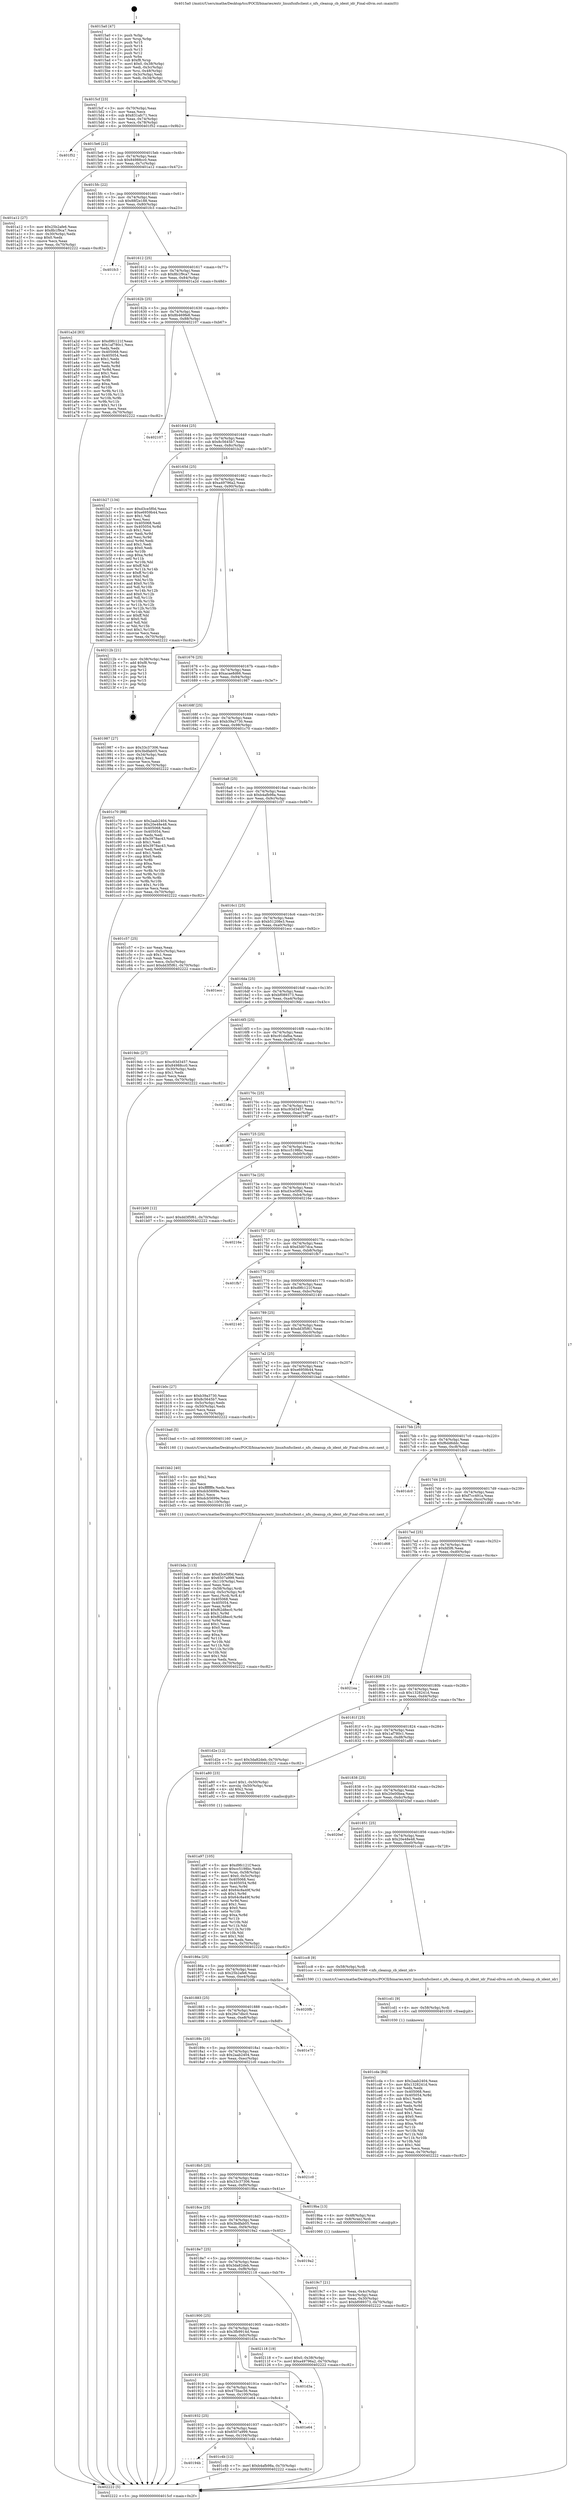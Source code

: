 digraph "0x4015a0" {
  label = "0x4015a0 (/mnt/c/Users/mathe/Desktop/tcc/POCII/binaries/extr_linuxfsnfsclient.c_nfs_cleanup_cb_ident_idr_Final-ollvm.out::main(0))"
  labelloc = "t"
  node[shape=record]

  Entry [label="",width=0.3,height=0.3,shape=circle,fillcolor=black,style=filled]
  "0x4015cf" [label="{
     0x4015cf [23]\l
     | [instrs]\l
     &nbsp;&nbsp;0x4015cf \<+3\>: mov -0x70(%rbp),%eax\l
     &nbsp;&nbsp;0x4015d2 \<+2\>: mov %eax,%ecx\l
     &nbsp;&nbsp;0x4015d4 \<+6\>: sub $0x831afc71,%ecx\l
     &nbsp;&nbsp;0x4015da \<+3\>: mov %eax,-0x74(%rbp)\l
     &nbsp;&nbsp;0x4015dd \<+3\>: mov %ecx,-0x78(%rbp)\l
     &nbsp;&nbsp;0x4015e0 \<+6\>: je 0000000000401f52 \<main+0x9b2\>\l
  }"]
  "0x401f52" [label="{
     0x401f52\l
  }", style=dashed]
  "0x4015e6" [label="{
     0x4015e6 [22]\l
     | [instrs]\l
     &nbsp;&nbsp;0x4015e6 \<+5\>: jmp 00000000004015eb \<main+0x4b\>\l
     &nbsp;&nbsp;0x4015eb \<+3\>: mov -0x74(%rbp),%eax\l
     &nbsp;&nbsp;0x4015ee \<+5\>: sub $0x84988cc0,%eax\l
     &nbsp;&nbsp;0x4015f3 \<+3\>: mov %eax,-0x7c(%rbp)\l
     &nbsp;&nbsp;0x4015f6 \<+6\>: je 0000000000401a12 \<main+0x472\>\l
  }"]
  Exit [label="",width=0.3,height=0.3,shape=circle,fillcolor=black,style=filled,peripheries=2]
  "0x401a12" [label="{
     0x401a12 [27]\l
     | [instrs]\l
     &nbsp;&nbsp;0x401a12 \<+5\>: mov $0x25b2afe6,%eax\l
     &nbsp;&nbsp;0x401a17 \<+5\>: mov $0x8b1f9ca7,%ecx\l
     &nbsp;&nbsp;0x401a1c \<+3\>: mov -0x30(%rbp),%edx\l
     &nbsp;&nbsp;0x401a1f \<+3\>: cmp $0x0,%edx\l
     &nbsp;&nbsp;0x401a22 \<+3\>: cmove %ecx,%eax\l
     &nbsp;&nbsp;0x401a25 \<+3\>: mov %eax,-0x70(%rbp)\l
     &nbsp;&nbsp;0x401a28 \<+5\>: jmp 0000000000402222 \<main+0xc82\>\l
  }"]
  "0x4015fc" [label="{
     0x4015fc [22]\l
     | [instrs]\l
     &nbsp;&nbsp;0x4015fc \<+5\>: jmp 0000000000401601 \<main+0x61\>\l
     &nbsp;&nbsp;0x401601 \<+3\>: mov -0x74(%rbp),%eax\l
     &nbsp;&nbsp;0x401604 \<+5\>: sub $0x88f2e188,%eax\l
     &nbsp;&nbsp;0x401609 \<+3\>: mov %eax,-0x80(%rbp)\l
     &nbsp;&nbsp;0x40160c \<+6\>: je 0000000000401fc3 \<main+0xa23\>\l
  }"]
  "0x401cda" [label="{
     0x401cda [84]\l
     | [instrs]\l
     &nbsp;&nbsp;0x401cda \<+5\>: mov $0x2aab2404,%eax\l
     &nbsp;&nbsp;0x401cdf \<+5\>: mov $0x1328241d,%ecx\l
     &nbsp;&nbsp;0x401ce4 \<+2\>: xor %edx,%edx\l
     &nbsp;&nbsp;0x401ce6 \<+7\>: mov 0x405068,%esi\l
     &nbsp;&nbsp;0x401ced \<+8\>: mov 0x405054,%r8d\l
     &nbsp;&nbsp;0x401cf5 \<+3\>: sub $0x1,%edx\l
     &nbsp;&nbsp;0x401cf8 \<+3\>: mov %esi,%r9d\l
     &nbsp;&nbsp;0x401cfb \<+3\>: add %edx,%r9d\l
     &nbsp;&nbsp;0x401cfe \<+4\>: imul %r9d,%esi\l
     &nbsp;&nbsp;0x401d02 \<+3\>: and $0x1,%esi\l
     &nbsp;&nbsp;0x401d05 \<+3\>: cmp $0x0,%esi\l
     &nbsp;&nbsp;0x401d08 \<+4\>: sete %r10b\l
     &nbsp;&nbsp;0x401d0c \<+4\>: cmp $0xa,%r8d\l
     &nbsp;&nbsp;0x401d10 \<+4\>: setl %r11b\l
     &nbsp;&nbsp;0x401d14 \<+3\>: mov %r10b,%bl\l
     &nbsp;&nbsp;0x401d17 \<+3\>: and %r11b,%bl\l
     &nbsp;&nbsp;0x401d1a \<+3\>: xor %r11b,%r10b\l
     &nbsp;&nbsp;0x401d1d \<+3\>: or %r10b,%bl\l
     &nbsp;&nbsp;0x401d20 \<+3\>: test $0x1,%bl\l
     &nbsp;&nbsp;0x401d23 \<+3\>: cmovne %ecx,%eax\l
     &nbsp;&nbsp;0x401d26 \<+3\>: mov %eax,-0x70(%rbp)\l
     &nbsp;&nbsp;0x401d29 \<+5\>: jmp 0000000000402222 \<main+0xc82\>\l
  }"]
  "0x401fc3" [label="{
     0x401fc3\l
  }", style=dashed]
  "0x401612" [label="{
     0x401612 [25]\l
     | [instrs]\l
     &nbsp;&nbsp;0x401612 \<+5\>: jmp 0000000000401617 \<main+0x77\>\l
     &nbsp;&nbsp;0x401617 \<+3\>: mov -0x74(%rbp),%eax\l
     &nbsp;&nbsp;0x40161a \<+5\>: sub $0x8b1f9ca7,%eax\l
     &nbsp;&nbsp;0x40161f \<+6\>: mov %eax,-0x84(%rbp)\l
     &nbsp;&nbsp;0x401625 \<+6\>: je 0000000000401a2d \<main+0x48d\>\l
  }"]
  "0x401cd1" [label="{
     0x401cd1 [9]\l
     | [instrs]\l
     &nbsp;&nbsp;0x401cd1 \<+4\>: mov -0x58(%rbp),%rdi\l
     &nbsp;&nbsp;0x401cd5 \<+5\>: call 0000000000401030 \<free@plt\>\l
     | [calls]\l
     &nbsp;&nbsp;0x401030 \{1\} (unknown)\l
  }"]
  "0x401a2d" [label="{
     0x401a2d [83]\l
     | [instrs]\l
     &nbsp;&nbsp;0x401a2d \<+5\>: mov $0xd9fc121f,%eax\l
     &nbsp;&nbsp;0x401a32 \<+5\>: mov $0x1af780c1,%ecx\l
     &nbsp;&nbsp;0x401a37 \<+2\>: xor %edx,%edx\l
     &nbsp;&nbsp;0x401a39 \<+7\>: mov 0x405068,%esi\l
     &nbsp;&nbsp;0x401a40 \<+7\>: mov 0x405054,%edi\l
     &nbsp;&nbsp;0x401a47 \<+3\>: sub $0x1,%edx\l
     &nbsp;&nbsp;0x401a4a \<+3\>: mov %esi,%r8d\l
     &nbsp;&nbsp;0x401a4d \<+3\>: add %edx,%r8d\l
     &nbsp;&nbsp;0x401a50 \<+4\>: imul %r8d,%esi\l
     &nbsp;&nbsp;0x401a54 \<+3\>: and $0x1,%esi\l
     &nbsp;&nbsp;0x401a57 \<+3\>: cmp $0x0,%esi\l
     &nbsp;&nbsp;0x401a5a \<+4\>: sete %r9b\l
     &nbsp;&nbsp;0x401a5e \<+3\>: cmp $0xa,%edi\l
     &nbsp;&nbsp;0x401a61 \<+4\>: setl %r10b\l
     &nbsp;&nbsp;0x401a65 \<+3\>: mov %r9b,%r11b\l
     &nbsp;&nbsp;0x401a68 \<+3\>: and %r10b,%r11b\l
     &nbsp;&nbsp;0x401a6b \<+3\>: xor %r10b,%r9b\l
     &nbsp;&nbsp;0x401a6e \<+3\>: or %r9b,%r11b\l
     &nbsp;&nbsp;0x401a71 \<+4\>: test $0x1,%r11b\l
     &nbsp;&nbsp;0x401a75 \<+3\>: cmovne %ecx,%eax\l
     &nbsp;&nbsp;0x401a78 \<+3\>: mov %eax,-0x70(%rbp)\l
     &nbsp;&nbsp;0x401a7b \<+5\>: jmp 0000000000402222 \<main+0xc82\>\l
  }"]
  "0x40162b" [label="{
     0x40162b [25]\l
     | [instrs]\l
     &nbsp;&nbsp;0x40162b \<+5\>: jmp 0000000000401630 \<main+0x90\>\l
     &nbsp;&nbsp;0x401630 \<+3\>: mov -0x74(%rbp),%eax\l
     &nbsp;&nbsp;0x401633 \<+5\>: sub $0x8b469fe8,%eax\l
     &nbsp;&nbsp;0x401638 \<+6\>: mov %eax,-0x88(%rbp)\l
     &nbsp;&nbsp;0x40163e \<+6\>: je 0000000000402107 \<main+0xb67\>\l
  }"]
  "0x40194b" [label="{
     0x40194b\l
  }", style=dashed]
  "0x402107" [label="{
     0x402107\l
  }", style=dashed]
  "0x401644" [label="{
     0x401644 [25]\l
     | [instrs]\l
     &nbsp;&nbsp;0x401644 \<+5\>: jmp 0000000000401649 \<main+0xa9\>\l
     &nbsp;&nbsp;0x401649 \<+3\>: mov -0x74(%rbp),%eax\l
     &nbsp;&nbsp;0x40164c \<+5\>: sub $0x8c5645b7,%eax\l
     &nbsp;&nbsp;0x401651 \<+6\>: mov %eax,-0x8c(%rbp)\l
     &nbsp;&nbsp;0x401657 \<+6\>: je 0000000000401b27 \<main+0x587\>\l
  }"]
  "0x401c4b" [label="{
     0x401c4b [12]\l
     | [instrs]\l
     &nbsp;&nbsp;0x401c4b \<+7\>: movl $0xb4afb98a,-0x70(%rbp)\l
     &nbsp;&nbsp;0x401c52 \<+5\>: jmp 0000000000402222 \<main+0xc82\>\l
  }"]
  "0x401b27" [label="{
     0x401b27 [134]\l
     | [instrs]\l
     &nbsp;&nbsp;0x401b27 \<+5\>: mov $0xd3ce5f0d,%eax\l
     &nbsp;&nbsp;0x401b2c \<+5\>: mov $0xe6959b44,%ecx\l
     &nbsp;&nbsp;0x401b31 \<+2\>: mov $0x1,%dl\l
     &nbsp;&nbsp;0x401b33 \<+2\>: xor %esi,%esi\l
     &nbsp;&nbsp;0x401b35 \<+7\>: mov 0x405068,%edi\l
     &nbsp;&nbsp;0x401b3c \<+8\>: mov 0x405054,%r8d\l
     &nbsp;&nbsp;0x401b44 \<+3\>: sub $0x1,%esi\l
     &nbsp;&nbsp;0x401b47 \<+3\>: mov %edi,%r9d\l
     &nbsp;&nbsp;0x401b4a \<+3\>: add %esi,%r9d\l
     &nbsp;&nbsp;0x401b4d \<+4\>: imul %r9d,%edi\l
     &nbsp;&nbsp;0x401b51 \<+3\>: and $0x1,%edi\l
     &nbsp;&nbsp;0x401b54 \<+3\>: cmp $0x0,%edi\l
     &nbsp;&nbsp;0x401b57 \<+4\>: sete %r10b\l
     &nbsp;&nbsp;0x401b5b \<+4\>: cmp $0xa,%r8d\l
     &nbsp;&nbsp;0x401b5f \<+4\>: setl %r11b\l
     &nbsp;&nbsp;0x401b63 \<+3\>: mov %r10b,%bl\l
     &nbsp;&nbsp;0x401b66 \<+3\>: xor $0xff,%bl\l
     &nbsp;&nbsp;0x401b69 \<+3\>: mov %r11b,%r14b\l
     &nbsp;&nbsp;0x401b6c \<+4\>: xor $0xff,%r14b\l
     &nbsp;&nbsp;0x401b70 \<+3\>: xor $0x0,%dl\l
     &nbsp;&nbsp;0x401b73 \<+3\>: mov %bl,%r15b\l
     &nbsp;&nbsp;0x401b76 \<+4\>: and $0x0,%r15b\l
     &nbsp;&nbsp;0x401b7a \<+3\>: and %dl,%r10b\l
     &nbsp;&nbsp;0x401b7d \<+3\>: mov %r14b,%r12b\l
     &nbsp;&nbsp;0x401b80 \<+4\>: and $0x0,%r12b\l
     &nbsp;&nbsp;0x401b84 \<+3\>: and %dl,%r11b\l
     &nbsp;&nbsp;0x401b87 \<+3\>: or %r10b,%r15b\l
     &nbsp;&nbsp;0x401b8a \<+3\>: or %r11b,%r12b\l
     &nbsp;&nbsp;0x401b8d \<+3\>: xor %r12b,%r15b\l
     &nbsp;&nbsp;0x401b90 \<+3\>: or %r14b,%bl\l
     &nbsp;&nbsp;0x401b93 \<+3\>: xor $0xff,%bl\l
     &nbsp;&nbsp;0x401b96 \<+3\>: or $0x0,%dl\l
     &nbsp;&nbsp;0x401b99 \<+2\>: and %dl,%bl\l
     &nbsp;&nbsp;0x401b9b \<+3\>: or %bl,%r15b\l
     &nbsp;&nbsp;0x401b9e \<+4\>: test $0x1,%r15b\l
     &nbsp;&nbsp;0x401ba2 \<+3\>: cmovne %ecx,%eax\l
     &nbsp;&nbsp;0x401ba5 \<+3\>: mov %eax,-0x70(%rbp)\l
     &nbsp;&nbsp;0x401ba8 \<+5\>: jmp 0000000000402222 \<main+0xc82\>\l
  }"]
  "0x40165d" [label="{
     0x40165d [25]\l
     | [instrs]\l
     &nbsp;&nbsp;0x40165d \<+5\>: jmp 0000000000401662 \<main+0xc2\>\l
     &nbsp;&nbsp;0x401662 \<+3\>: mov -0x74(%rbp),%eax\l
     &nbsp;&nbsp;0x401665 \<+5\>: sub $0xa49796a2,%eax\l
     &nbsp;&nbsp;0x40166a \<+6\>: mov %eax,-0x90(%rbp)\l
     &nbsp;&nbsp;0x401670 \<+6\>: je 000000000040212b \<main+0xb8b\>\l
  }"]
  "0x401932" [label="{
     0x401932 [25]\l
     | [instrs]\l
     &nbsp;&nbsp;0x401932 \<+5\>: jmp 0000000000401937 \<main+0x397\>\l
     &nbsp;&nbsp;0x401937 \<+3\>: mov -0x74(%rbp),%eax\l
     &nbsp;&nbsp;0x40193a \<+5\>: sub $0x6507a999,%eax\l
     &nbsp;&nbsp;0x40193f \<+6\>: mov %eax,-0x104(%rbp)\l
     &nbsp;&nbsp;0x401945 \<+6\>: je 0000000000401c4b \<main+0x6ab\>\l
  }"]
  "0x40212b" [label="{
     0x40212b [21]\l
     | [instrs]\l
     &nbsp;&nbsp;0x40212b \<+3\>: mov -0x38(%rbp),%eax\l
     &nbsp;&nbsp;0x40212e \<+7\>: add $0xf8,%rsp\l
     &nbsp;&nbsp;0x402135 \<+1\>: pop %rbx\l
     &nbsp;&nbsp;0x402136 \<+2\>: pop %r12\l
     &nbsp;&nbsp;0x402138 \<+2\>: pop %r13\l
     &nbsp;&nbsp;0x40213a \<+2\>: pop %r14\l
     &nbsp;&nbsp;0x40213c \<+2\>: pop %r15\l
     &nbsp;&nbsp;0x40213e \<+1\>: pop %rbp\l
     &nbsp;&nbsp;0x40213f \<+1\>: ret\l
  }"]
  "0x401676" [label="{
     0x401676 [25]\l
     | [instrs]\l
     &nbsp;&nbsp;0x401676 \<+5\>: jmp 000000000040167b \<main+0xdb\>\l
     &nbsp;&nbsp;0x40167b \<+3\>: mov -0x74(%rbp),%eax\l
     &nbsp;&nbsp;0x40167e \<+5\>: sub $0xacae8d66,%eax\l
     &nbsp;&nbsp;0x401683 \<+6\>: mov %eax,-0x94(%rbp)\l
     &nbsp;&nbsp;0x401689 \<+6\>: je 0000000000401987 \<main+0x3e7\>\l
  }"]
  "0x401e64" [label="{
     0x401e64\l
  }", style=dashed]
  "0x401987" [label="{
     0x401987 [27]\l
     | [instrs]\l
     &nbsp;&nbsp;0x401987 \<+5\>: mov $0x33c37306,%eax\l
     &nbsp;&nbsp;0x40198c \<+5\>: mov $0x3bdfab05,%ecx\l
     &nbsp;&nbsp;0x401991 \<+3\>: mov -0x34(%rbp),%edx\l
     &nbsp;&nbsp;0x401994 \<+3\>: cmp $0x2,%edx\l
     &nbsp;&nbsp;0x401997 \<+3\>: cmovne %ecx,%eax\l
     &nbsp;&nbsp;0x40199a \<+3\>: mov %eax,-0x70(%rbp)\l
     &nbsp;&nbsp;0x40199d \<+5\>: jmp 0000000000402222 \<main+0xc82\>\l
  }"]
  "0x40168f" [label="{
     0x40168f [25]\l
     | [instrs]\l
     &nbsp;&nbsp;0x40168f \<+5\>: jmp 0000000000401694 \<main+0xf4\>\l
     &nbsp;&nbsp;0x401694 \<+3\>: mov -0x74(%rbp),%eax\l
     &nbsp;&nbsp;0x401697 \<+5\>: sub $0xb39a3730,%eax\l
     &nbsp;&nbsp;0x40169c \<+6\>: mov %eax,-0x98(%rbp)\l
     &nbsp;&nbsp;0x4016a2 \<+6\>: je 0000000000401c70 \<main+0x6d0\>\l
  }"]
  "0x402222" [label="{
     0x402222 [5]\l
     | [instrs]\l
     &nbsp;&nbsp;0x402222 \<+5\>: jmp 00000000004015cf \<main+0x2f\>\l
  }"]
  "0x4015a0" [label="{
     0x4015a0 [47]\l
     | [instrs]\l
     &nbsp;&nbsp;0x4015a0 \<+1\>: push %rbp\l
     &nbsp;&nbsp;0x4015a1 \<+3\>: mov %rsp,%rbp\l
     &nbsp;&nbsp;0x4015a4 \<+2\>: push %r15\l
     &nbsp;&nbsp;0x4015a6 \<+2\>: push %r14\l
     &nbsp;&nbsp;0x4015a8 \<+2\>: push %r13\l
     &nbsp;&nbsp;0x4015aa \<+2\>: push %r12\l
     &nbsp;&nbsp;0x4015ac \<+1\>: push %rbx\l
     &nbsp;&nbsp;0x4015ad \<+7\>: sub $0xf8,%rsp\l
     &nbsp;&nbsp;0x4015b4 \<+7\>: movl $0x0,-0x38(%rbp)\l
     &nbsp;&nbsp;0x4015bb \<+3\>: mov %edi,-0x3c(%rbp)\l
     &nbsp;&nbsp;0x4015be \<+4\>: mov %rsi,-0x48(%rbp)\l
     &nbsp;&nbsp;0x4015c2 \<+3\>: mov -0x3c(%rbp),%edi\l
     &nbsp;&nbsp;0x4015c5 \<+3\>: mov %edi,-0x34(%rbp)\l
     &nbsp;&nbsp;0x4015c8 \<+7\>: movl $0xacae8d66,-0x70(%rbp)\l
  }"]
  "0x401919" [label="{
     0x401919 [25]\l
     | [instrs]\l
     &nbsp;&nbsp;0x401919 \<+5\>: jmp 000000000040191e \<main+0x37e\>\l
     &nbsp;&nbsp;0x40191e \<+3\>: mov -0x74(%rbp),%eax\l
     &nbsp;&nbsp;0x401921 \<+5\>: sub $0x475bac56,%eax\l
     &nbsp;&nbsp;0x401926 \<+6\>: mov %eax,-0x100(%rbp)\l
     &nbsp;&nbsp;0x40192c \<+6\>: je 0000000000401e64 \<main+0x8c4\>\l
  }"]
  "0x401c70" [label="{
     0x401c70 [88]\l
     | [instrs]\l
     &nbsp;&nbsp;0x401c70 \<+5\>: mov $0x2aab2404,%eax\l
     &nbsp;&nbsp;0x401c75 \<+5\>: mov $0x20e48e48,%ecx\l
     &nbsp;&nbsp;0x401c7a \<+7\>: mov 0x405068,%edx\l
     &nbsp;&nbsp;0x401c81 \<+7\>: mov 0x405054,%esi\l
     &nbsp;&nbsp;0x401c88 \<+2\>: mov %edx,%edi\l
     &nbsp;&nbsp;0x401c8a \<+6\>: sub $0x3978ac43,%edi\l
     &nbsp;&nbsp;0x401c90 \<+3\>: sub $0x1,%edi\l
     &nbsp;&nbsp;0x401c93 \<+6\>: add $0x3978ac43,%edi\l
     &nbsp;&nbsp;0x401c99 \<+3\>: imul %edi,%edx\l
     &nbsp;&nbsp;0x401c9c \<+3\>: and $0x1,%edx\l
     &nbsp;&nbsp;0x401c9f \<+3\>: cmp $0x0,%edx\l
     &nbsp;&nbsp;0x401ca2 \<+4\>: sete %r8b\l
     &nbsp;&nbsp;0x401ca6 \<+3\>: cmp $0xa,%esi\l
     &nbsp;&nbsp;0x401ca9 \<+4\>: setl %r9b\l
     &nbsp;&nbsp;0x401cad \<+3\>: mov %r8b,%r10b\l
     &nbsp;&nbsp;0x401cb0 \<+3\>: and %r9b,%r10b\l
     &nbsp;&nbsp;0x401cb3 \<+3\>: xor %r9b,%r8b\l
     &nbsp;&nbsp;0x401cb6 \<+3\>: or %r8b,%r10b\l
     &nbsp;&nbsp;0x401cb9 \<+4\>: test $0x1,%r10b\l
     &nbsp;&nbsp;0x401cbd \<+3\>: cmovne %ecx,%eax\l
     &nbsp;&nbsp;0x401cc0 \<+3\>: mov %eax,-0x70(%rbp)\l
     &nbsp;&nbsp;0x401cc3 \<+5\>: jmp 0000000000402222 \<main+0xc82\>\l
  }"]
  "0x4016a8" [label="{
     0x4016a8 [25]\l
     | [instrs]\l
     &nbsp;&nbsp;0x4016a8 \<+5\>: jmp 00000000004016ad \<main+0x10d\>\l
     &nbsp;&nbsp;0x4016ad \<+3\>: mov -0x74(%rbp),%eax\l
     &nbsp;&nbsp;0x4016b0 \<+5\>: sub $0xb4afb98a,%eax\l
     &nbsp;&nbsp;0x4016b5 \<+6\>: mov %eax,-0x9c(%rbp)\l
     &nbsp;&nbsp;0x4016bb \<+6\>: je 0000000000401c57 \<main+0x6b7\>\l
  }"]
  "0x401d3a" [label="{
     0x401d3a\l
  }", style=dashed]
  "0x401c57" [label="{
     0x401c57 [25]\l
     | [instrs]\l
     &nbsp;&nbsp;0x401c57 \<+2\>: xor %eax,%eax\l
     &nbsp;&nbsp;0x401c59 \<+3\>: mov -0x5c(%rbp),%ecx\l
     &nbsp;&nbsp;0x401c5c \<+3\>: sub $0x1,%eax\l
     &nbsp;&nbsp;0x401c5f \<+2\>: sub %eax,%ecx\l
     &nbsp;&nbsp;0x401c61 \<+3\>: mov %ecx,-0x5c(%rbp)\l
     &nbsp;&nbsp;0x401c64 \<+7\>: movl $0xdd3f5f61,-0x70(%rbp)\l
     &nbsp;&nbsp;0x401c6b \<+5\>: jmp 0000000000402222 \<main+0xc82\>\l
  }"]
  "0x4016c1" [label="{
     0x4016c1 [25]\l
     | [instrs]\l
     &nbsp;&nbsp;0x4016c1 \<+5\>: jmp 00000000004016c6 \<main+0x126\>\l
     &nbsp;&nbsp;0x4016c6 \<+3\>: mov -0x74(%rbp),%eax\l
     &nbsp;&nbsp;0x4016c9 \<+5\>: sub $0xb51208e3,%eax\l
     &nbsp;&nbsp;0x4016ce \<+6\>: mov %eax,-0xa0(%rbp)\l
     &nbsp;&nbsp;0x4016d4 \<+6\>: je 0000000000401ecc \<main+0x92c\>\l
  }"]
  "0x401900" [label="{
     0x401900 [25]\l
     | [instrs]\l
     &nbsp;&nbsp;0x401900 \<+5\>: jmp 0000000000401905 \<main+0x365\>\l
     &nbsp;&nbsp;0x401905 \<+3\>: mov -0x74(%rbp),%eax\l
     &nbsp;&nbsp;0x401908 \<+5\>: sub $0x3fb9914d,%eax\l
     &nbsp;&nbsp;0x40190d \<+6\>: mov %eax,-0xfc(%rbp)\l
     &nbsp;&nbsp;0x401913 \<+6\>: je 0000000000401d3a \<main+0x79a\>\l
  }"]
  "0x401ecc" [label="{
     0x401ecc\l
  }", style=dashed]
  "0x4016da" [label="{
     0x4016da [25]\l
     | [instrs]\l
     &nbsp;&nbsp;0x4016da \<+5\>: jmp 00000000004016df \<main+0x13f\>\l
     &nbsp;&nbsp;0x4016df \<+3\>: mov -0x74(%rbp),%eax\l
     &nbsp;&nbsp;0x4016e2 \<+5\>: sub $0xbf089373,%eax\l
     &nbsp;&nbsp;0x4016e7 \<+6\>: mov %eax,-0xa4(%rbp)\l
     &nbsp;&nbsp;0x4016ed \<+6\>: je 00000000004019dc \<main+0x43c\>\l
  }"]
  "0x402118" [label="{
     0x402118 [19]\l
     | [instrs]\l
     &nbsp;&nbsp;0x402118 \<+7\>: movl $0x0,-0x38(%rbp)\l
     &nbsp;&nbsp;0x40211f \<+7\>: movl $0xa49796a2,-0x70(%rbp)\l
     &nbsp;&nbsp;0x402126 \<+5\>: jmp 0000000000402222 \<main+0xc82\>\l
  }"]
  "0x4019dc" [label="{
     0x4019dc [27]\l
     | [instrs]\l
     &nbsp;&nbsp;0x4019dc \<+5\>: mov $0xc93d3457,%eax\l
     &nbsp;&nbsp;0x4019e1 \<+5\>: mov $0x84988cc0,%ecx\l
     &nbsp;&nbsp;0x4019e6 \<+3\>: mov -0x30(%rbp),%edx\l
     &nbsp;&nbsp;0x4019e9 \<+3\>: cmp $0x1,%edx\l
     &nbsp;&nbsp;0x4019ec \<+3\>: cmovl %ecx,%eax\l
     &nbsp;&nbsp;0x4019ef \<+3\>: mov %eax,-0x70(%rbp)\l
     &nbsp;&nbsp;0x4019f2 \<+5\>: jmp 0000000000402222 \<main+0xc82\>\l
  }"]
  "0x4016f3" [label="{
     0x4016f3 [25]\l
     | [instrs]\l
     &nbsp;&nbsp;0x4016f3 \<+5\>: jmp 00000000004016f8 \<main+0x158\>\l
     &nbsp;&nbsp;0x4016f8 \<+3\>: mov -0x74(%rbp),%eax\l
     &nbsp;&nbsp;0x4016fb \<+5\>: sub $0xc91dafba,%eax\l
     &nbsp;&nbsp;0x401700 \<+6\>: mov %eax,-0xa8(%rbp)\l
     &nbsp;&nbsp;0x401706 \<+6\>: je 00000000004021de \<main+0xc3e\>\l
  }"]
  "0x4018e7" [label="{
     0x4018e7 [25]\l
     | [instrs]\l
     &nbsp;&nbsp;0x4018e7 \<+5\>: jmp 00000000004018ec \<main+0x34c\>\l
     &nbsp;&nbsp;0x4018ec \<+3\>: mov -0x74(%rbp),%eax\l
     &nbsp;&nbsp;0x4018ef \<+5\>: sub $0x3da82deb,%eax\l
     &nbsp;&nbsp;0x4018f4 \<+6\>: mov %eax,-0xf8(%rbp)\l
     &nbsp;&nbsp;0x4018fa \<+6\>: je 0000000000402118 \<main+0xb78\>\l
  }"]
  "0x4021de" [label="{
     0x4021de\l
  }", style=dashed]
  "0x40170c" [label="{
     0x40170c [25]\l
     | [instrs]\l
     &nbsp;&nbsp;0x40170c \<+5\>: jmp 0000000000401711 \<main+0x171\>\l
     &nbsp;&nbsp;0x401711 \<+3\>: mov -0x74(%rbp),%eax\l
     &nbsp;&nbsp;0x401714 \<+5\>: sub $0xc93d3457,%eax\l
     &nbsp;&nbsp;0x401719 \<+6\>: mov %eax,-0xac(%rbp)\l
     &nbsp;&nbsp;0x40171f \<+6\>: je 00000000004019f7 \<main+0x457\>\l
  }"]
  "0x4019a2" [label="{
     0x4019a2\l
  }", style=dashed]
  "0x4019f7" [label="{
     0x4019f7\l
  }", style=dashed]
  "0x401725" [label="{
     0x401725 [25]\l
     | [instrs]\l
     &nbsp;&nbsp;0x401725 \<+5\>: jmp 000000000040172a \<main+0x18a\>\l
     &nbsp;&nbsp;0x40172a \<+3\>: mov -0x74(%rbp),%eax\l
     &nbsp;&nbsp;0x40172d \<+5\>: sub $0xcc5198bc,%eax\l
     &nbsp;&nbsp;0x401732 \<+6\>: mov %eax,-0xb0(%rbp)\l
     &nbsp;&nbsp;0x401738 \<+6\>: je 0000000000401b00 \<main+0x560\>\l
  }"]
  "0x401bda" [label="{
     0x401bda [113]\l
     | [instrs]\l
     &nbsp;&nbsp;0x401bda \<+5\>: mov $0xd3ce5f0d,%ecx\l
     &nbsp;&nbsp;0x401bdf \<+5\>: mov $0x6507a999,%edx\l
     &nbsp;&nbsp;0x401be4 \<+6\>: mov -0x110(%rbp),%esi\l
     &nbsp;&nbsp;0x401bea \<+3\>: imul %eax,%esi\l
     &nbsp;&nbsp;0x401bed \<+4\>: mov -0x58(%rbp),%rdi\l
     &nbsp;&nbsp;0x401bf1 \<+4\>: movslq -0x5c(%rbp),%r8\l
     &nbsp;&nbsp;0x401bf5 \<+4\>: mov %esi,(%rdi,%r8,4)\l
     &nbsp;&nbsp;0x401bf9 \<+7\>: mov 0x405068,%eax\l
     &nbsp;&nbsp;0x401c00 \<+7\>: mov 0x405054,%esi\l
     &nbsp;&nbsp;0x401c07 \<+3\>: mov %eax,%r9d\l
     &nbsp;&nbsp;0x401c0a \<+7\>: add $0xf62d8ec0,%r9d\l
     &nbsp;&nbsp;0x401c11 \<+4\>: sub $0x1,%r9d\l
     &nbsp;&nbsp;0x401c15 \<+7\>: sub $0xf62d8ec0,%r9d\l
     &nbsp;&nbsp;0x401c1c \<+4\>: imul %r9d,%eax\l
     &nbsp;&nbsp;0x401c20 \<+3\>: and $0x1,%eax\l
     &nbsp;&nbsp;0x401c23 \<+3\>: cmp $0x0,%eax\l
     &nbsp;&nbsp;0x401c26 \<+4\>: sete %r10b\l
     &nbsp;&nbsp;0x401c2a \<+3\>: cmp $0xa,%esi\l
     &nbsp;&nbsp;0x401c2d \<+4\>: setl %r11b\l
     &nbsp;&nbsp;0x401c31 \<+3\>: mov %r10b,%bl\l
     &nbsp;&nbsp;0x401c34 \<+3\>: and %r11b,%bl\l
     &nbsp;&nbsp;0x401c37 \<+3\>: xor %r11b,%r10b\l
     &nbsp;&nbsp;0x401c3a \<+3\>: or %r10b,%bl\l
     &nbsp;&nbsp;0x401c3d \<+3\>: test $0x1,%bl\l
     &nbsp;&nbsp;0x401c40 \<+3\>: cmovne %edx,%ecx\l
     &nbsp;&nbsp;0x401c43 \<+3\>: mov %ecx,-0x70(%rbp)\l
     &nbsp;&nbsp;0x401c46 \<+5\>: jmp 0000000000402222 \<main+0xc82\>\l
  }"]
  "0x401b00" [label="{
     0x401b00 [12]\l
     | [instrs]\l
     &nbsp;&nbsp;0x401b00 \<+7\>: movl $0xdd3f5f61,-0x70(%rbp)\l
     &nbsp;&nbsp;0x401b07 \<+5\>: jmp 0000000000402222 \<main+0xc82\>\l
  }"]
  "0x40173e" [label="{
     0x40173e [25]\l
     | [instrs]\l
     &nbsp;&nbsp;0x40173e \<+5\>: jmp 0000000000401743 \<main+0x1a3\>\l
     &nbsp;&nbsp;0x401743 \<+3\>: mov -0x74(%rbp),%eax\l
     &nbsp;&nbsp;0x401746 \<+5\>: sub $0xd3ce5f0d,%eax\l
     &nbsp;&nbsp;0x40174b \<+6\>: mov %eax,-0xb4(%rbp)\l
     &nbsp;&nbsp;0x401751 \<+6\>: je 000000000040216e \<main+0xbce\>\l
  }"]
  "0x401bb2" [label="{
     0x401bb2 [40]\l
     | [instrs]\l
     &nbsp;&nbsp;0x401bb2 \<+5\>: mov $0x2,%ecx\l
     &nbsp;&nbsp;0x401bb7 \<+1\>: cltd\l
     &nbsp;&nbsp;0x401bb8 \<+2\>: idiv %ecx\l
     &nbsp;&nbsp;0x401bba \<+6\>: imul $0xfffffffe,%edx,%ecx\l
     &nbsp;&nbsp;0x401bc0 \<+6\>: sub $0xdcb5699e,%ecx\l
     &nbsp;&nbsp;0x401bc6 \<+3\>: add $0x1,%ecx\l
     &nbsp;&nbsp;0x401bc9 \<+6\>: add $0xdcb5699e,%ecx\l
     &nbsp;&nbsp;0x401bcf \<+6\>: mov %ecx,-0x110(%rbp)\l
     &nbsp;&nbsp;0x401bd5 \<+5\>: call 0000000000401160 \<next_i\>\l
     | [calls]\l
     &nbsp;&nbsp;0x401160 \{1\} (/mnt/c/Users/mathe/Desktop/tcc/POCII/binaries/extr_linuxfsnfsclient.c_nfs_cleanup_cb_ident_idr_Final-ollvm.out::next_i)\l
  }"]
  "0x40216e" [label="{
     0x40216e\l
  }", style=dashed]
  "0x401757" [label="{
     0x401757 [25]\l
     | [instrs]\l
     &nbsp;&nbsp;0x401757 \<+5\>: jmp 000000000040175c \<main+0x1bc\>\l
     &nbsp;&nbsp;0x40175c \<+3\>: mov -0x74(%rbp),%eax\l
     &nbsp;&nbsp;0x40175f \<+5\>: sub $0xd3d07dca,%eax\l
     &nbsp;&nbsp;0x401764 \<+6\>: mov %eax,-0xb8(%rbp)\l
     &nbsp;&nbsp;0x40176a \<+6\>: je 0000000000401fb7 \<main+0xa17\>\l
  }"]
  "0x401a97" [label="{
     0x401a97 [105]\l
     | [instrs]\l
     &nbsp;&nbsp;0x401a97 \<+5\>: mov $0xd9fc121f,%ecx\l
     &nbsp;&nbsp;0x401a9c \<+5\>: mov $0xcc5198bc,%edx\l
     &nbsp;&nbsp;0x401aa1 \<+4\>: mov %rax,-0x58(%rbp)\l
     &nbsp;&nbsp;0x401aa5 \<+7\>: movl $0x0,-0x5c(%rbp)\l
     &nbsp;&nbsp;0x401aac \<+7\>: mov 0x405068,%esi\l
     &nbsp;&nbsp;0x401ab3 \<+8\>: mov 0x405054,%r8d\l
     &nbsp;&nbsp;0x401abb \<+3\>: mov %esi,%r9d\l
     &nbsp;&nbsp;0x401abe \<+7\>: add $0x64c8a49f,%r9d\l
     &nbsp;&nbsp;0x401ac5 \<+4\>: sub $0x1,%r9d\l
     &nbsp;&nbsp;0x401ac9 \<+7\>: sub $0x64c8a49f,%r9d\l
     &nbsp;&nbsp;0x401ad0 \<+4\>: imul %r9d,%esi\l
     &nbsp;&nbsp;0x401ad4 \<+3\>: and $0x1,%esi\l
     &nbsp;&nbsp;0x401ad7 \<+3\>: cmp $0x0,%esi\l
     &nbsp;&nbsp;0x401ada \<+4\>: sete %r10b\l
     &nbsp;&nbsp;0x401ade \<+4\>: cmp $0xa,%r8d\l
     &nbsp;&nbsp;0x401ae2 \<+4\>: setl %r11b\l
     &nbsp;&nbsp;0x401ae6 \<+3\>: mov %r10b,%bl\l
     &nbsp;&nbsp;0x401ae9 \<+3\>: and %r11b,%bl\l
     &nbsp;&nbsp;0x401aec \<+3\>: xor %r11b,%r10b\l
     &nbsp;&nbsp;0x401aef \<+3\>: or %r10b,%bl\l
     &nbsp;&nbsp;0x401af2 \<+3\>: test $0x1,%bl\l
     &nbsp;&nbsp;0x401af5 \<+3\>: cmovne %edx,%ecx\l
     &nbsp;&nbsp;0x401af8 \<+3\>: mov %ecx,-0x70(%rbp)\l
     &nbsp;&nbsp;0x401afb \<+5\>: jmp 0000000000402222 \<main+0xc82\>\l
  }"]
  "0x401fb7" [label="{
     0x401fb7\l
  }", style=dashed]
  "0x401770" [label="{
     0x401770 [25]\l
     | [instrs]\l
     &nbsp;&nbsp;0x401770 \<+5\>: jmp 0000000000401775 \<main+0x1d5\>\l
     &nbsp;&nbsp;0x401775 \<+3\>: mov -0x74(%rbp),%eax\l
     &nbsp;&nbsp;0x401778 \<+5\>: sub $0xd9fc121f,%eax\l
     &nbsp;&nbsp;0x40177d \<+6\>: mov %eax,-0xbc(%rbp)\l
     &nbsp;&nbsp;0x401783 \<+6\>: je 0000000000402140 \<main+0xba0\>\l
  }"]
  "0x4019c7" [label="{
     0x4019c7 [21]\l
     | [instrs]\l
     &nbsp;&nbsp;0x4019c7 \<+3\>: mov %eax,-0x4c(%rbp)\l
     &nbsp;&nbsp;0x4019ca \<+3\>: mov -0x4c(%rbp),%eax\l
     &nbsp;&nbsp;0x4019cd \<+3\>: mov %eax,-0x30(%rbp)\l
     &nbsp;&nbsp;0x4019d0 \<+7\>: movl $0xbf089373,-0x70(%rbp)\l
     &nbsp;&nbsp;0x4019d7 \<+5\>: jmp 0000000000402222 \<main+0xc82\>\l
  }"]
  "0x402140" [label="{
     0x402140\l
  }", style=dashed]
  "0x401789" [label="{
     0x401789 [25]\l
     | [instrs]\l
     &nbsp;&nbsp;0x401789 \<+5\>: jmp 000000000040178e \<main+0x1ee\>\l
     &nbsp;&nbsp;0x40178e \<+3\>: mov -0x74(%rbp),%eax\l
     &nbsp;&nbsp;0x401791 \<+5\>: sub $0xdd3f5f61,%eax\l
     &nbsp;&nbsp;0x401796 \<+6\>: mov %eax,-0xc0(%rbp)\l
     &nbsp;&nbsp;0x40179c \<+6\>: je 0000000000401b0c \<main+0x56c\>\l
  }"]
  "0x4018ce" [label="{
     0x4018ce [25]\l
     | [instrs]\l
     &nbsp;&nbsp;0x4018ce \<+5\>: jmp 00000000004018d3 \<main+0x333\>\l
     &nbsp;&nbsp;0x4018d3 \<+3\>: mov -0x74(%rbp),%eax\l
     &nbsp;&nbsp;0x4018d6 \<+5\>: sub $0x3bdfab05,%eax\l
     &nbsp;&nbsp;0x4018db \<+6\>: mov %eax,-0xf4(%rbp)\l
     &nbsp;&nbsp;0x4018e1 \<+6\>: je 00000000004019a2 \<main+0x402\>\l
  }"]
  "0x401b0c" [label="{
     0x401b0c [27]\l
     | [instrs]\l
     &nbsp;&nbsp;0x401b0c \<+5\>: mov $0xb39a3730,%eax\l
     &nbsp;&nbsp;0x401b11 \<+5\>: mov $0x8c5645b7,%ecx\l
     &nbsp;&nbsp;0x401b16 \<+3\>: mov -0x5c(%rbp),%edx\l
     &nbsp;&nbsp;0x401b19 \<+3\>: cmp -0x50(%rbp),%edx\l
     &nbsp;&nbsp;0x401b1c \<+3\>: cmovl %ecx,%eax\l
     &nbsp;&nbsp;0x401b1f \<+3\>: mov %eax,-0x70(%rbp)\l
     &nbsp;&nbsp;0x401b22 \<+5\>: jmp 0000000000402222 \<main+0xc82\>\l
  }"]
  "0x4017a2" [label="{
     0x4017a2 [25]\l
     | [instrs]\l
     &nbsp;&nbsp;0x4017a2 \<+5\>: jmp 00000000004017a7 \<main+0x207\>\l
     &nbsp;&nbsp;0x4017a7 \<+3\>: mov -0x74(%rbp),%eax\l
     &nbsp;&nbsp;0x4017aa \<+5\>: sub $0xe6959b44,%eax\l
     &nbsp;&nbsp;0x4017af \<+6\>: mov %eax,-0xc4(%rbp)\l
     &nbsp;&nbsp;0x4017b5 \<+6\>: je 0000000000401bad \<main+0x60d\>\l
  }"]
  "0x4019ba" [label="{
     0x4019ba [13]\l
     | [instrs]\l
     &nbsp;&nbsp;0x4019ba \<+4\>: mov -0x48(%rbp),%rax\l
     &nbsp;&nbsp;0x4019be \<+4\>: mov 0x8(%rax),%rdi\l
     &nbsp;&nbsp;0x4019c2 \<+5\>: call 0000000000401060 \<atoi@plt\>\l
     | [calls]\l
     &nbsp;&nbsp;0x401060 \{1\} (unknown)\l
  }"]
  "0x401bad" [label="{
     0x401bad [5]\l
     | [instrs]\l
     &nbsp;&nbsp;0x401bad \<+5\>: call 0000000000401160 \<next_i\>\l
     | [calls]\l
     &nbsp;&nbsp;0x401160 \{1\} (/mnt/c/Users/mathe/Desktop/tcc/POCII/binaries/extr_linuxfsnfsclient.c_nfs_cleanup_cb_ident_idr_Final-ollvm.out::next_i)\l
  }"]
  "0x4017bb" [label="{
     0x4017bb [25]\l
     | [instrs]\l
     &nbsp;&nbsp;0x4017bb \<+5\>: jmp 00000000004017c0 \<main+0x220\>\l
     &nbsp;&nbsp;0x4017c0 \<+3\>: mov -0x74(%rbp),%eax\l
     &nbsp;&nbsp;0x4017c3 \<+5\>: sub $0xf6dd6ddc,%eax\l
     &nbsp;&nbsp;0x4017c8 \<+6\>: mov %eax,-0xc8(%rbp)\l
     &nbsp;&nbsp;0x4017ce \<+6\>: je 0000000000401dc0 \<main+0x820\>\l
  }"]
  "0x4018b5" [label="{
     0x4018b5 [25]\l
     | [instrs]\l
     &nbsp;&nbsp;0x4018b5 \<+5\>: jmp 00000000004018ba \<main+0x31a\>\l
     &nbsp;&nbsp;0x4018ba \<+3\>: mov -0x74(%rbp),%eax\l
     &nbsp;&nbsp;0x4018bd \<+5\>: sub $0x33c37306,%eax\l
     &nbsp;&nbsp;0x4018c2 \<+6\>: mov %eax,-0xf0(%rbp)\l
     &nbsp;&nbsp;0x4018c8 \<+6\>: je 00000000004019ba \<main+0x41a\>\l
  }"]
  "0x401dc0" [label="{
     0x401dc0\l
  }", style=dashed]
  "0x4017d4" [label="{
     0x4017d4 [25]\l
     | [instrs]\l
     &nbsp;&nbsp;0x4017d4 \<+5\>: jmp 00000000004017d9 \<main+0x239\>\l
     &nbsp;&nbsp;0x4017d9 \<+3\>: mov -0x74(%rbp),%eax\l
     &nbsp;&nbsp;0x4017dc \<+5\>: sub $0xf7cc491a,%eax\l
     &nbsp;&nbsp;0x4017e1 \<+6\>: mov %eax,-0xcc(%rbp)\l
     &nbsp;&nbsp;0x4017e7 \<+6\>: je 0000000000401d68 \<main+0x7c8\>\l
  }"]
  "0x4021c0" [label="{
     0x4021c0\l
  }", style=dashed]
  "0x401d68" [label="{
     0x401d68\l
  }", style=dashed]
  "0x4017ed" [label="{
     0x4017ed [25]\l
     | [instrs]\l
     &nbsp;&nbsp;0x4017ed \<+5\>: jmp 00000000004017f2 \<main+0x252\>\l
     &nbsp;&nbsp;0x4017f2 \<+3\>: mov -0x74(%rbp),%eax\l
     &nbsp;&nbsp;0x4017f5 \<+5\>: sub $0xfd5f6,%eax\l
     &nbsp;&nbsp;0x4017fa \<+6\>: mov %eax,-0xd0(%rbp)\l
     &nbsp;&nbsp;0x401800 \<+6\>: je 00000000004021ea \<main+0xc4a\>\l
  }"]
  "0x40189c" [label="{
     0x40189c [25]\l
     | [instrs]\l
     &nbsp;&nbsp;0x40189c \<+5\>: jmp 00000000004018a1 \<main+0x301\>\l
     &nbsp;&nbsp;0x4018a1 \<+3\>: mov -0x74(%rbp),%eax\l
     &nbsp;&nbsp;0x4018a4 \<+5\>: sub $0x2aab2404,%eax\l
     &nbsp;&nbsp;0x4018a9 \<+6\>: mov %eax,-0xec(%rbp)\l
     &nbsp;&nbsp;0x4018af \<+6\>: je 00000000004021c0 \<main+0xc20\>\l
  }"]
  "0x4021ea" [label="{
     0x4021ea\l
  }", style=dashed]
  "0x401806" [label="{
     0x401806 [25]\l
     | [instrs]\l
     &nbsp;&nbsp;0x401806 \<+5\>: jmp 000000000040180b \<main+0x26b\>\l
     &nbsp;&nbsp;0x40180b \<+3\>: mov -0x74(%rbp),%eax\l
     &nbsp;&nbsp;0x40180e \<+5\>: sub $0x1328241d,%eax\l
     &nbsp;&nbsp;0x401813 \<+6\>: mov %eax,-0xd4(%rbp)\l
     &nbsp;&nbsp;0x401819 \<+6\>: je 0000000000401d2e \<main+0x78e\>\l
  }"]
  "0x401e7f" [label="{
     0x401e7f\l
  }", style=dashed]
  "0x401d2e" [label="{
     0x401d2e [12]\l
     | [instrs]\l
     &nbsp;&nbsp;0x401d2e \<+7\>: movl $0x3da82deb,-0x70(%rbp)\l
     &nbsp;&nbsp;0x401d35 \<+5\>: jmp 0000000000402222 \<main+0xc82\>\l
  }"]
  "0x40181f" [label="{
     0x40181f [25]\l
     | [instrs]\l
     &nbsp;&nbsp;0x40181f \<+5\>: jmp 0000000000401824 \<main+0x284\>\l
     &nbsp;&nbsp;0x401824 \<+3\>: mov -0x74(%rbp),%eax\l
     &nbsp;&nbsp;0x401827 \<+5\>: sub $0x1af780c1,%eax\l
     &nbsp;&nbsp;0x40182c \<+6\>: mov %eax,-0xd8(%rbp)\l
     &nbsp;&nbsp;0x401832 \<+6\>: je 0000000000401a80 \<main+0x4e0\>\l
  }"]
  "0x401883" [label="{
     0x401883 [25]\l
     | [instrs]\l
     &nbsp;&nbsp;0x401883 \<+5\>: jmp 0000000000401888 \<main+0x2e8\>\l
     &nbsp;&nbsp;0x401888 \<+3\>: mov -0x74(%rbp),%eax\l
     &nbsp;&nbsp;0x40188b \<+5\>: sub $0x26e7dbc0,%eax\l
     &nbsp;&nbsp;0x401890 \<+6\>: mov %eax,-0xe8(%rbp)\l
     &nbsp;&nbsp;0x401896 \<+6\>: je 0000000000401e7f \<main+0x8df\>\l
  }"]
  "0x401a80" [label="{
     0x401a80 [23]\l
     | [instrs]\l
     &nbsp;&nbsp;0x401a80 \<+7\>: movl $0x1,-0x50(%rbp)\l
     &nbsp;&nbsp;0x401a87 \<+4\>: movslq -0x50(%rbp),%rax\l
     &nbsp;&nbsp;0x401a8b \<+4\>: shl $0x2,%rax\l
     &nbsp;&nbsp;0x401a8f \<+3\>: mov %rax,%rdi\l
     &nbsp;&nbsp;0x401a92 \<+5\>: call 0000000000401050 \<malloc@plt\>\l
     | [calls]\l
     &nbsp;&nbsp;0x401050 \{1\} (unknown)\l
  }"]
  "0x401838" [label="{
     0x401838 [25]\l
     | [instrs]\l
     &nbsp;&nbsp;0x401838 \<+5\>: jmp 000000000040183d \<main+0x29d\>\l
     &nbsp;&nbsp;0x40183d \<+3\>: mov -0x74(%rbp),%eax\l
     &nbsp;&nbsp;0x401840 \<+5\>: sub $0x20e00bea,%eax\l
     &nbsp;&nbsp;0x401845 \<+6\>: mov %eax,-0xdc(%rbp)\l
     &nbsp;&nbsp;0x40184b \<+6\>: je 00000000004020ef \<main+0xb4f\>\l
  }"]
  "0x4020fb" [label="{
     0x4020fb\l
  }", style=dashed]
  "0x4020ef" [label="{
     0x4020ef\l
  }", style=dashed]
  "0x401851" [label="{
     0x401851 [25]\l
     | [instrs]\l
     &nbsp;&nbsp;0x401851 \<+5\>: jmp 0000000000401856 \<main+0x2b6\>\l
     &nbsp;&nbsp;0x401856 \<+3\>: mov -0x74(%rbp),%eax\l
     &nbsp;&nbsp;0x401859 \<+5\>: sub $0x20e48e48,%eax\l
     &nbsp;&nbsp;0x40185e \<+6\>: mov %eax,-0xe0(%rbp)\l
     &nbsp;&nbsp;0x401864 \<+6\>: je 0000000000401cc8 \<main+0x728\>\l
  }"]
  "0x40186a" [label="{
     0x40186a [25]\l
     | [instrs]\l
     &nbsp;&nbsp;0x40186a \<+5\>: jmp 000000000040186f \<main+0x2cf\>\l
     &nbsp;&nbsp;0x40186f \<+3\>: mov -0x74(%rbp),%eax\l
     &nbsp;&nbsp;0x401872 \<+5\>: sub $0x25b2afe6,%eax\l
     &nbsp;&nbsp;0x401877 \<+6\>: mov %eax,-0xe4(%rbp)\l
     &nbsp;&nbsp;0x40187d \<+6\>: je 00000000004020fb \<main+0xb5b\>\l
  }"]
  "0x401cc8" [label="{
     0x401cc8 [9]\l
     | [instrs]\l
     &nbsp;&nbsp;0x401cc8 \<+4\>: mov -0x58(%rbp),%rdi\l
     &nbsp;&nbsp;0x401ccc \<+5\>: call 0000000000401590 \<nfs_cleanup_cb_ident_idr\>\l
     | [calls]\l
     &nbsp;&nbsp;0x401590 \{1\} (/mnt/c/Users/mathe/Desktop/tcc/POCII/binaries/extr_linuxfsnfsclient.c_nfs_cleanup_cb_ident_idr_Final-ollvm.out::nfs_cleanup_cb_ident_idr)\l
  }"]
  Entry -> "0x4015a0" [label=" 1"]
  "0x4015cf" -> "0x401f52" [label=" 0"]
  "0x4015cf" -> "0x4015e6" [label=" 18"]
  "0x40212b" -> Exit [label=" 1"]
  "0x4015e6" -> "0x401a12" [label=" 1"]
  "0x4015e6" -> "0x4015fc" [label=" 17"]
  "0x402118" -> "0x402222" [label=" 1"]
  "0x4015fc" -> "0x401fc3" [label=" 0"]
  "0x4015fc" -> "0x401612" [label=" 17"]
  "0x401d2e" -> "0x402222" [label=" 1"]
  "0x401612" -> "0x401a2d" [label=" 1"]
  "0x401612" -> "0x40162b" [label=" 16"]
  "0x401cda" -> "0x402222" [label=" 1"]
  "0x40162b" -> "0x402107" [label=" 0"]
  "0x40162b" -> "0x401644" [label=" 16"]
  "0x401cd1" -> "0x401cda" [label=" 1"]
  "0x401644" -> "0x401b27" [label=" 1"]
  "0x401644" -> "0x40165d" [label=" 15"]
  "0x401cc8" -> "0x401cd1" [label=" 1"]
  "0x40165d" -> "0x40212b" [label=" 1"]
  "0x40165d" -> "0x401676" [label=" 14"]
  "0x401c57" -> "0x402222" [label=" 1"]
  "0x401676" -> "0x401987" [label=" 1"]
  "0x401676" -> "0x40168f" [label=" 13"]
  "0x401987" -> "0x402222" [label=" 1"]
  "0x4015a0" -> "0x4015cf" [label=" 1"]
  "0x402222" -> "0x4015cf" [label=" 17"]
  "0x401c4b" -> "0x402222" [label=" 1"]
  "0x40168f" -> "0x401c70" [label=" 1"]
  "0x40168f" -> "0x4016a8" [label=" 12"]
  "0x401932" -> "0x401c4b" [label=" 1"]
  "0x4016a8" -> "0x401c57" [label=" 1"]
  "0x4016a8" -> "0x4016c1" [label=" 11"]
  "0x401c70" -> "0x402222" [label=" 1"]
  "0x4016c1" -> "0x401ecc" [label=" 0"]
  "0x4016c1" -> "0x4016da" [label=" 11"]
  "0x401919" -> "0x401e64" [label=" 0"]
  "0x4016da" -> "0x4019dc" [label=" 1"]
  "0x4016da" -> "0x4016f3" [label=" 10"]
  "0x401932" -> "0x40194b" [label=" 0"]
  "0x4016f3" -> "0x4021de" [label=" 0"]
  "0x4016f3" -> "0x40170c" [label=" 10"]
  "0x401900" -> "0x401d3a" [label=" 0"]
  "0x40170c" -> "0x4019f7" [label=" 0"]
  "0x40170c" -> "0x401725" [label=" 10"]
  "0x401919" -> "0x401932" [label=" 1"]
  "0x401725" -> "0x401b00" [label=" 1"]
  "0x401725" -> "0x40173e" [label=" 9"]
  "0x4018e7" -> "0x402118" [label=" 1"]
  "0x40173e" -> "0x40216e" [label=" 0"]
  "0x40173e" -> "0x401757" [label=" 9"]
  "0x401900" -> "0x401919" [label=" 1"]
  "0x401757" -> "0x401fb7" [label=" 0"]
  "0x401757" -> "0x401770" [label=" 9"]
  "0x4018ce" -> "0x4018e7" [label=" 2"]
  "0x401770" -> "0x402140" [label=" 0"]
  "0x401770" -> "0x401789" [label=" 9"]
  "0x4018ce" -> "0x4019a2" [label=" 0"]
  "0x401789" -> "0x401b0c" [label=" 2"]
  "0x401789" -> "0x4017a2" [label=" 7"]
  "0x4018e7" -> "0x401900" [label=" 1"]
  "0x4017a2" -> "0x401bad" [label=" 1"]
  "0x4017a2" -> "0x4017bb" [label=" 6"]
  "0x401bda" -> "0x402222" [label=" 1"]
  "0x4017bb" -> "0x401dc0" [label=" 0"]
  "0x4017bb" -> "0x4017d4" [label=" 6"]
  "0x401bad" -> "0x401bb2" [label=" 1"]
  "0x4017d4" -> "0x401d68" [label=" 0"]
  "0x4017d4" -> "0x4017ed" [label=" 6"]
  "0x401b27" -> "0x402222" [label=" 1"]
  "0x4017ed" -> "0x4021ea" [label=" 0"]
  "0x4017ed" -> "0x401806" [label=" 6"]
  "0x401b00" -> "0x402222" [label=" 1"]
  "0x401806" -> "0x401d2e" [label=" 1"]
  "0x401806" -> "0x40181f" [label=" 5"]
  "0x401a97" -> "0x402222" [label=" 1"]
  "0x40181f" -> "0x401a80" [label=" 1"]
  "0x40181f" -> "0x401838" [label=" 4"]
  "0x401a2d" -> "0x402222" [label=" 1"]
  "0x401838" -> "0x4020ef" [label=" 0"]
  "0x401838" -> "0x401851" [label=" 4"]
  "0x401a12" -> "0x402222" [label=" 1"]
  "0x401851" -> "0x401cc8" [label=" 1"]
  "0x401851" -> "0x40186a" [label=" 3"]
  "0x4019dc" -> "0x402222" [label=" 1"]
  "0x40186a" -> "0x4020fb" [label=" 0"]
  "0x40186a" -> "0x401883" [label=" 3"]
  "0x401a80" -> "0x401a97" [label=" 1"]
  "0x401883" -> "0x401e7f" [label=" 0"]
  "0x401883" -> "0x40189c" [label=" 3"]
  "0x401b0c" -> "0x402222" [label=" 2"]
  "0x40189c" -> "0x4021c0" [label=" 0"]
  "0x40189c" -> "0x4018b5" [label=" 3"]
  "0x401bb2" -> "0x401bda" [label=" 1"]
  "0x4018b5" -> "0x4019ba" [label=" 1"]
  "0x4018b5" -> "0x4018ce" [label=" 2"]
  "0x4019ba" -> "0x4019c7" [label=" 1"]
  "0x4019c7" -> "0x402222" [label=" 1"]
}
